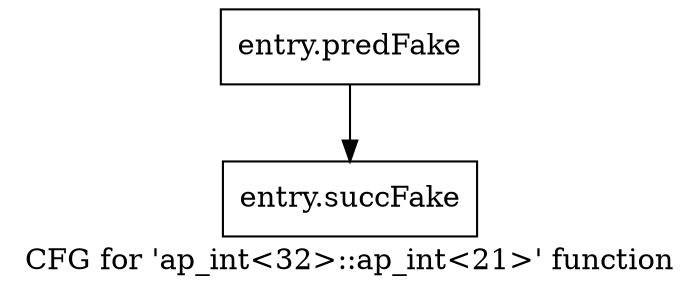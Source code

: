 digraph "CFG for 'ap_int\<32\>::ap_int\<21\>' function" {
	label="CFG for 'ap_int\<32\>::ap_int\<21\>' function";

	Node0x599a820 [shape=record,filename="",linenumber="",label="{entry.predFake}"];
	Node0x599a820 -> Node0x5ad2bd0[ callList="" memoryops="" filename="/home/omerfaruk/tools/Xilinx/Vitis_HLS/2023.2/include/ap_int.h" execusionnum="3"];
	Node0x5ad2bd0 [shape=record,filename="/home/omerfaruk/tools/Xilinx/Vitis_HLS/2023.2/include/ap_int.h",linenumber="30",label="{entry.succFake}"];
}
